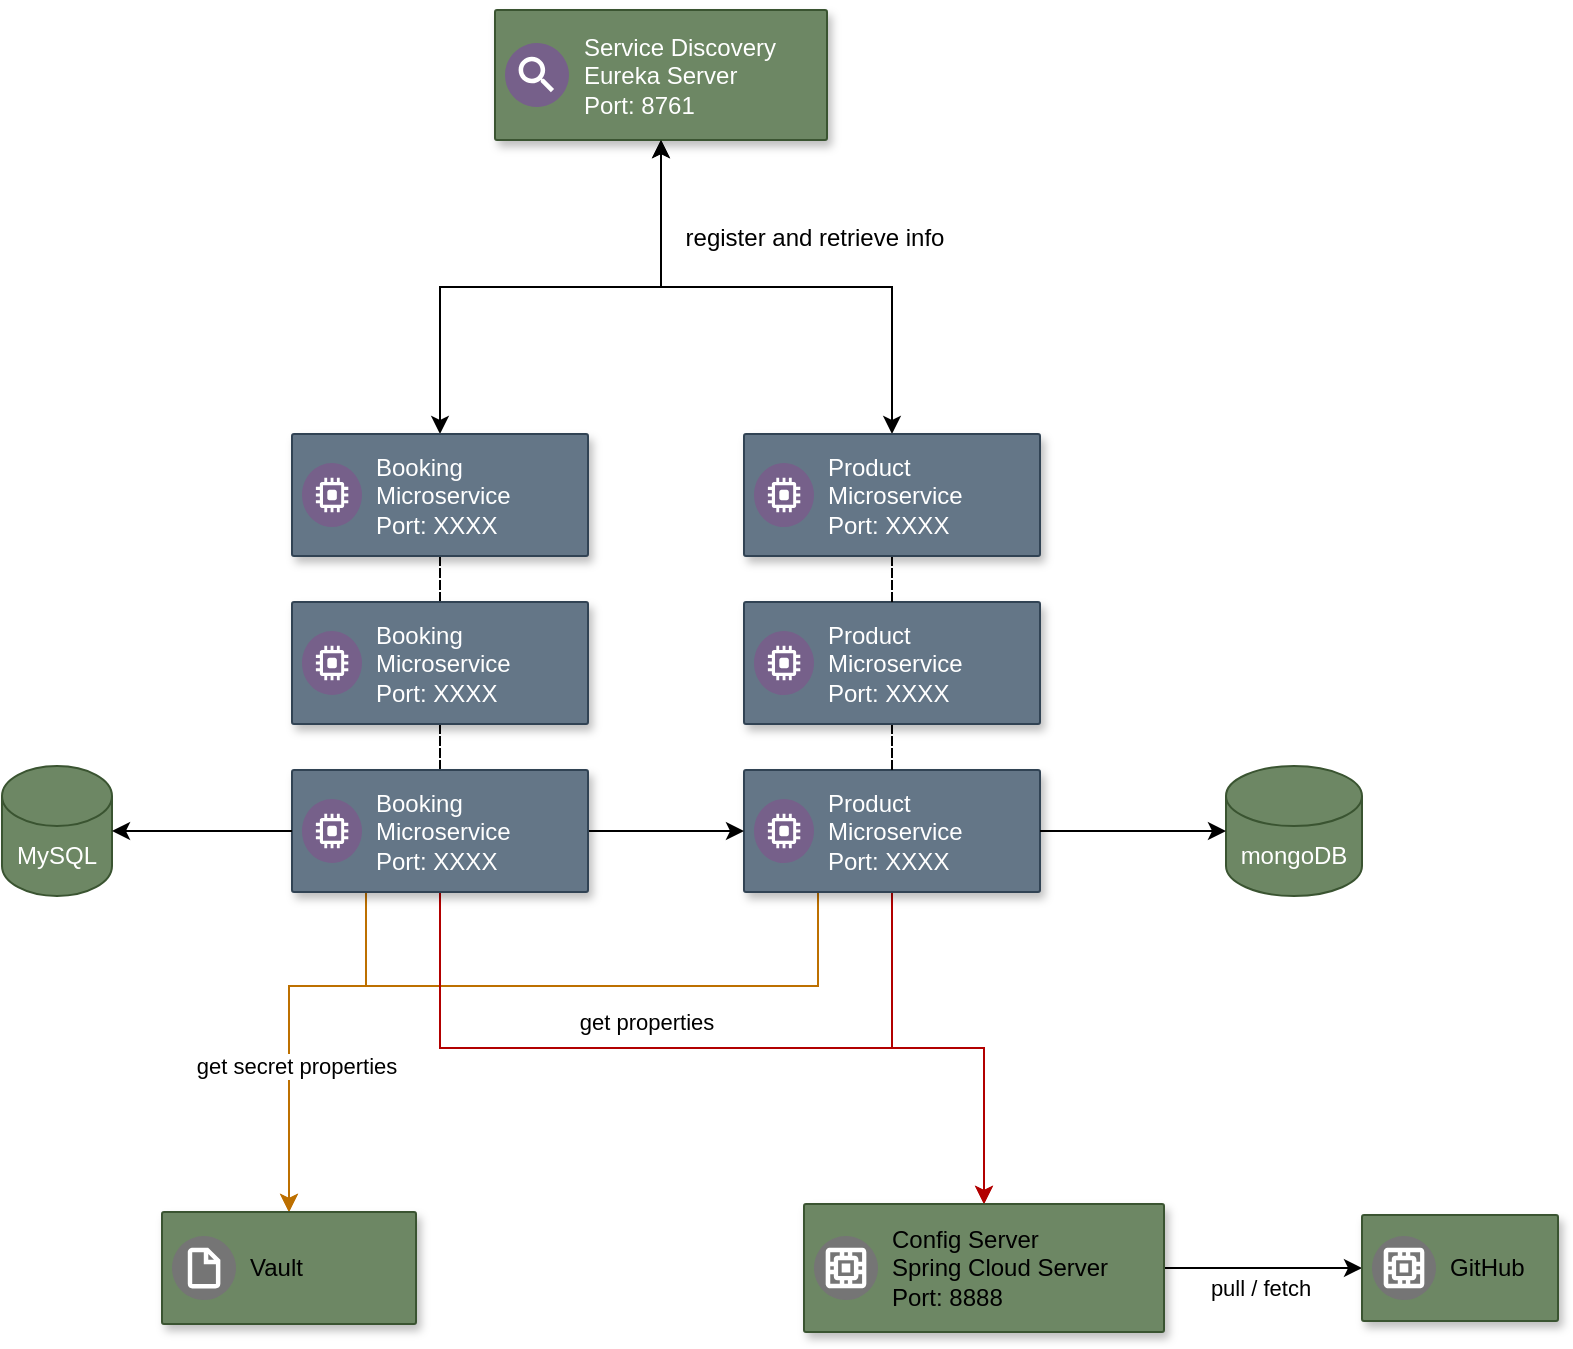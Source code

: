 <mxfile version="24.7.8" pages="2">
  <diagram name="Página-1" id="boh9xMR8GabRtBH2aX5Q">
    <mxGraphModel dx="1653" dy="997" grid="0" gridSize="10" guides="1" tooltips="1" connect="1" arrows="1" fold="1" page="0" pageScale="1" pageWidth="827" pageHeight="1169" math="0" shadow="0">
      <root>
        <mxCell id="0" />
        <mxCell id="1" parent="0" />
        <mxCell id="HiFFPttDV8a6uunUvFKZ-3" value="mongoDB" style="shape=cylinder3;whiteSpace=wrap;html=1;boundedLbl=1;backgroundOutline=1;size=15;fillColor=#6d8764;fontColor=#ffffff;strokeColor=#3A5431;" parent="1" vertex="1">
          <mxGeometry x="933" y="577" width="68" height="65" as="geometry" />
        </mxCell>
        <mxCell id="HiFFPttDV8a6uunUvFKZ-6" value="MySQL" style="shape=cylinder3;whiteSpace=wrap;html=1;boundedLbl=1;backgroundOutline=1;size=15;fillColor=#6d8764;fontColor=#ffffff;strokeColor=#3A5431;" parent="1" vertex="1">
          <mxGeometry x="321" y="577" width="55" height="65" as="geometry" />
        </mxCell>
        <mxCell id="VVC_tGmiHrRNAioSsS9k-8" style="edgeStyle=orthogonalEdgeStyle;rounded=0;orthogonalLoop=1;jettySize=auto;html=1;entryX=0.5;entryY=0;entryDx=0;entryDy=0;fillColor=#e51400;strokeColor=#B20000;" edge="1" parent="1" source="HiFFPttDV8a6uunUvFKZ-10" target="yWfMnHsUJ8-g2Fkjy2Jz-16">
          <mxGeometry relative="1" as="geometry" />
        </mxCell>
        <mxCell id="VVC_tGmiHrRNAioSsS9k-12" style="edgeStyle=orthogonalEdgeStyle;rounded=0;orthogonalLoop=1;jettySize=auto;html=1;entryX=0.5;entryY=0;entryDx=0;entryDy=0;exitX=0.25;exitY=1;exitDx=0;exitDy=0;fillColor=#f0a30a;strokeColor=#BD7000;" edge="1" parent="1" source="HiFFPttDV8a6uunUvFKZ-10" target="VVC_tGmiHrRNAioSsS9k-6">
          <mxGeometry relative="1" as="geometry">
            <Array as="points">
              <mxPoint x="729" y="687" />
              <mxPoint x="465" y="687" />
            </Array>
          </mxGeometry>
        </mxCell>
        <mxCell id="HiFFPttDV8a6uunUvFKZ-10" value="" style="strokeColor=#314354;shadow=1;strokeWidth=1;rounded=1;absoluteArcSize=1;arcSize=2;fillColor=#647687;fontColor=#ffffff;align=center;" parent="1" vertex="1">
          <mxGeometry x="692" y="579" width="148" height="61" as="geometry" />
        </mxCell>
        <mxCell id="HiFFPttDV8a6uunUvFKZ-11" value="Product&lt;br&gt;Microservice&lt;br&gt;Port: XXXX" style="sketch=0;dashed=0;connectable=0;html=1;fillColor=#76608a;strokeColor=#432D57;shape=mxgraph.gcp2.dedicated_game_server;part=1;labelPosition=right;verticalLabelPosition=middle;align=left;verticalAlign=middle;spacingLeft=5;fontSize=12;fontColor=#ffffff;" parent="HiFFPttDV8a6uunUvFKZ-10" vertex="1">
          <mxGeometry y="0.5" width="30" height="32" relative="1" as="geometry">
            <mxPoint x="5" y="-16" as="offset" />
          </mxGeometry>
        </mxCell>
        <mxCell id="HiFFPttDV8a6uunUvFKZ-14" style="edgeStyle=orthogonalEdgeStyle;rounded=0;orthogonalLoop=1;jettySize=auto;html=1;entryX=0;entryY=0.5;entryDx=0;entryDy=0;" parent="1" source="HiFFPttDV8a6uunUvFKZ-12" target="HiFFPttDV8a6uunUvFKZ-10" edge="1">
          <mxGeometry relative="1" as="geometry" />
        </mxCell>
        <mxCell id="yWfMnHsUJ8-g2Fkjy2Jz-10" style="edgeStyle=orthogonalEdgeStyle;rounded=0;orthogonalLoop=1;jettySize=auto;html=1;entryX=0.5;entryY=1;entryDx=0;entryDy=0;dashed=1;endArrow=none;endFill=0;" parent="1" source="HiFFPttDV8a6uunUvFKZ-12" target="yWfMnHsUJ8-g2Fkjy2Jz-1" edge="1">
          <mxGeometry relative="1" as="geometry" />
        </mxCell>
        <mxCell id="VVC_tGmiHrRNAioSsS9k-9" style="edgeStyle=orthogonalEdgeStyle;rounded=0;orthogonalLoop=1;jettySize=auto;html=1;entryX=0.5;entryY=0;entryDx=0;entryDy=0;fillColor=#e51400;strokeColor=#B20000;" edge="1" parent="1" source="HiFFPttDV8a6uunUvFKZ-12" target="yWfMnHsUJ8-g2Fkjy2Jz-16">
          <mxGeometry relative="1" as="geometry">
            <Array as="points">
              <mxPoint x="540" y="718" />
              <mxPoint x="812" y="718" />
            </Array>
          </mxGeometry>
        </mxCell>
        <mxCell id="VVC_tGmiHrRNAioSsS9k-10" value="get properties" style="edgeLabel;html=1;align=center;verticalAlign=middle;resizable=0;points=[];" vertex="1" connectable="0" parent="VVC_tGmiHrRNAioSsS9k-9">
          <mxGeometry x="-0.19" relative="1" as="geometry">
            <mxPoint x="7" y="-13" as="offset" />
          </mxGeometry>
        </mxCell>
        <mxCell id="VVC_tGmiHrRNAioSsS9k-14" style="edgeStyle=orthogonalEdgeStyle;rounded=0;orthogonalLoop=1;jettySize=auto;html=1;exitX=0.25;exitY=1;exitDx=0;exitDy=0;entryX=0.5;entryY=0;entryDx=0;entryDy=0;fillColor=#f0a30a;strokeColor=#BD7000;" edge="1" parent="1" source="HiFFPttDV8a6uunUvFKZ-12" target="VVC_tGmiHrRNAioSsS9k-6">
          <mxGeometry relative="1" as="geometry">
            <Array as="points">
              <mxPoint x="503" y="687" />
              <mxPoint x="465" y="687" />
            </Array>
          </mxGeometry>
        </mxCell>
        <mxCell id="VVC_tGmiHrRNAioSsS9k-15" value="get secret properties" style="edgeLabel;html=1;align=center;verticalAlign=middle;resizable=0;points=[];" vertex="1" connectable="0" parent="VVC_tGmiHrRNAioSsS9k-14">
          <mxGeometry x="0.258" y="3" relative="1" as="geometry">
            <mxPoint as="offset" />
          </mxGeometry>
        </mxCell>
        <mxCell id="HiFFPttDV8a6uunUvFKZ-12" value="" style="strokeColor=#314354;shadow=1;strokeWidth=1;rounded=1;absoluteArcSize=1;arcSize=2;fillColor=#647687;fontColor=#ffffff;align=center;" parent="1" vertex="1">
          <mxGeometry x="466" y="579" width="148" height="61" as="geometry" />
        </mxCell>
        <mxCell id="HiFFPttDV8a6uunUvFKZ-13" value="Booking&lt;br&gt;Microservice&lt;br&gt;Port: XXXX" style="sketch=0;dashed=0;connectable=0;html=1;fillColor=#76608a;strokeColor=#432D57;shape=mxgraph.gcp2.dedicated_game_server;part=1;labelPosition=right;verticalLabelPosition=middle;align=left;verticalAlign=middle;spacingLeft=5;fontSize=12;fontColor=#ffffff;" parent="HiFFPttDV8a6uunUvFKZ-12" vertex="1">
          <mxGeometry y="0.5" width="30" height="32" relative="1" as="geometry">
            <mxPoint x="5" y="-16" as="offset" />
          </mxGeometry>
        </mxCell>
        <mxCell id="yWfMnHsUJ8-g2Fkjy2Jz-13" style="edgeStyle=orthogonalEdgeStyle;rounded=0;orthogonalLoop=1;jettySize=auto;html=1;entryX=0.5;entryY=0;entryDx=0;entryDy=0;endArrow=none;endFill=0;dashed=1;" parent="1" source="HiFFPttDV8a6uunUvFKZ-18" target="HiFFPttDV8a6uunUvFKZ-10" edge="1">
          <mxGeometry relative="1" as="geometry" />
        </mxCell>
        <mxCell id="HiFFPttDV8a6uunUvFKZ-18" value="" style="strokeColor=#314354;shadow=1;strokeWidth=1;rounded=1;absoluteArcSize=1;arcSize=2;fillColor=#647687;fontColor=#ffffff;align=center;" parent="1" vertex="1">
          <mxGeometry x="692" y="495" width="148" height="61" as="geometry" />
        </mxCell>
        <mxCell id="HiFFPttDV8a6uunUvFKZ-19" value="Product&lt;br&gt;Microservice&lt;br&gt;Port: XXXX" style="sketch=0;dashed=0;connectable=0;html=1;fillColor=#76608a;strokeColor=#432D57;shape=mxgraph.gcp2.dedicated_game_server;part=1;labelPosition=right;verticalLabelPosition=middle;align=left;verticalAlign=middle;spacingLeft=5;fontSize=12;fontColor=#ffffff;" parent="HiFFPttDV8a6uunUvFKZ-18" vertex="1">
          <mxGeometry y="0.5" width="30" height="32" relative="1" as="geometry">
            <mxPoint x="5" y="-16" as="offset" />
          </mxGeometry>
        </mxCell>
        <mxCell id="yWfMnHsUJ8-g2Fkjy2Jz-8" style="edgeStyle=orthogonalEdgeStyle;rounded=0;orthogonalLoop=1;jettySize=auto;html=1;entryX=0.5;entryY=1;entryDx=0;entryDy=0;startArrow=classic;startFill=1;" parent="1" source="HiFFPttDV8a6uunUvFKZ-20" target="HiFFPttDV8a6uunUvFKZ-22" edge="1">
          <mxGeometry relative="1" as="geometry" />
        </mxCell>
        <mxCell id="yWfMnHsUJ8-g2Fkjy2Jz-12" style="edgeStyle=orthogonalEdgeStyle;rounded=0;orthogonalLoop=1;jettySize=auto;html=1;entryX=0.5;entryY=0;entryDx=0;entryDy=0;endArrow=none;endFill=0;dashed=1;" parent="1" source="HiFFPttDV8a6uunUvFKZ-20" target="HiFFPttDV8a6uunUvFKZ-18" edge="1">
          <mxGeometry relative="1" as="geometry" />
        </mxCell>
        <mxCell id="HiFFPttDV8a6uunUvFKZ-20" value="" style="strokeColor=#314354;shadow=1;strokeWidth=1;rounded=1;absoluteArcSize=1;arcSize=2;fillColor=#647687;fontColor=#ffffff;align=center;" parent="1" vertex="1">
          <mxGeometry x="692" y="411" width="148" height="61" as="geometry" />
        </mxCell>
        <mxCell id="HiFFPttDV8a6uunUvFKZ-21" value="Product&lt;br&gt;Microservice&lt;br&gt;Port: XXXX" style="sketch=0;dashed=0;connectable=0;html=1;fillColor=#76608a;strokeColor=#432D57;shape=mxgraph.gcp2.dedicated_game_server;part=1;labelPosition=right;verticalLabelPosition=middle;align=left;verticalAlign=middle;spacingLeft=5;fontSize=12;fontColor=#ffffff;" parent="HiFFPttDV8a6uunUvFKZ-20" vertex="1">
          <mxGeometry y="0.5" width="30" height="32" relative="1" as="geometry">
            <mxPoint x="5" y="-16" as="offset" />
          </mxGeometry>
        </mxCell>
        <mxCell id="HiFFPttDV8a6uunUvFKZ-22" value="" style="strokeColor=#3A5431;shadow=1;strokeWidth=1;rounded=1;absoluteArcSize=1;arcSize=2;fillColor=#6d8764;fontColor=#ffffff;verticalAlign=middle;labelPosition=center;verticalLabelPosition=middle;align=center;" parent="1" vertex="1">
          <mxGeometry x="567.5" y="199" width="166" height="65" as="geometry" />
        </mxCell>
        <mxCell id="HiFFPttDV8a6uunUvFKZ-23" value="Service Discovery&lt;br&gt;Eureka Server&lt;br&gt;Port: 8761" style="sketch=0;dashed=0;connectable=0;html=1;fillColor=#76608a;strokeColor=#432D57;shape=mxgraph.gcp2.service_discovery;part=1;labelPosition=right;verticalLabelPosition=middle;align=left;verticalAlign=middle;spacingLeft=5;fontSize=12;fontColor=#ffffff;" parent="HiFFPttDV8a6uunUvFKZ-22" vertex="1">
          <mxGeometry y="0.5" width="32" height="32" relative="1" as="geometry">
            <mxPoint x="5" y="-16" as="offset" />
          </mxGeometry>
        </mxCell>
        <mxCell id="yWfMnHsUJ8-g2Fkjy2Jz-11" style="edgeStyle=orthogonalEdgeStyle;rounded=0;orthogonalLoop=1;jettySize=auto;html=1;entryX=0.5;entryY=1;entryDx=0;entryDy=0;dashed=1;endArrow=none;endFill=0;" parent="1" source="yWfMnHsUJ8-g2Fkjy2Jz-1" target="yWfMnHsUJ8-g2Fkjy2Jz-5" edge="1">
          <mxGeometry relative="1" as="geometry" />
        </mxCell>
        <mxCell id="yWfMnHsUJ8-g2Fkjy2Jz-1" value="" style="strokeColor=#314354;shadow=1;strokeWidth=1;rounded=1;absoluteArcSize=1;arcSize=2;fillColor=#647687;fontColor=#ffffff;align=center;" parent="1" vertex="1">
          <mxGeometry x="466" y="495" width="148" height="61" as="geometry" />
        </mxCell>
        <mxCell id="yWfMnHsUJ8-g2Fkjy2Jz-2" value="Booking&lt;br&gt;Microservice&lt;br&gt;Port: XXXX" style="sketch=0;dashed=0;connectable=0;html=1;fillColor=#76608a;strokeColor=#432D57;shape=mxgraph.gcp2.dedicated_game_server;part=1;labelPosition=right;verticalLabelPosition=middle;align=left;verticalAlign=middle;spacingLeft=5;fontSize=12;fontColor=#ffffff;" parent="yWfMnHsUJ8-g2Fkjy2Jz-1" vertex="1">
          <mxGeometry y="0.5" width="30" height="32" relative="1" as="geometry">
            <mxPoint x="5" y="-16" as="offset" />
          </mxGeometry>
        </mxCell>
        <mxCell id="yWfMnHsUJ8-g2Fkjy2Jz-7" style="edgeStyle=orthogonalEdgeStyle;rounded=0;orthogonalLoop=1;jettySize=auto;html=1;entryX=0.5;entryY=1;entryDx=0;entryDy=0;startArrow=classic;startFill=1;" parent="1" source="yWfMnHsUJ8-g2Fkjy2Jz-5" target="HiFFPttDV8a6uunUvFKZ-22" edge="1">
          <mxGeometry relative="1" as="geometry" />
        </mxCell>
        <mxCell id="yWfMnHsUJ8-g2Fkjy2Jz-5" value="" style="strokeColor=#314354;shadow=1;strokeWidth=1;rounded=1;absoluteArcSize=1;arcSize=2;fillColor=#647687;fontColor=#ffffff;align=center;" parent="1" vertex="1">
          <mxGeometry x="466" y="411" width="148" height="61" as="geometry" />
        </mxCell>
        <mxCell id="yWfMnHsUJ8-g2Fkjy2Jz-6" value="Booking&lt;br&gt;Microservice&lt;br&gt;Port: XXXX" style="sketch=0;dashed=0;connectable=0;html=1;fillColor=#76608a;strokeColor=#432D57;shape=mxgraph.gcp2.dedicated_game_server;part=1;labelPosition=right;verticalLabelPosition=middle;align=left;verticalAlign=middle;spacingLeft=5;fontSize=12;fontColor=#ffffff;" parent="yWfMnHsUJ8-g2Fkjy2Jz-5" vertex="1">
          <mxGeometry y="0.5" width="30" height="32" relative="1" as="geometry">
            <mxPoint x="5" y="-16" as="offset" />
          </mxGeometry>
        </mxCell>
        <mxCell id="yWfMnHsUJ8-g2Fkjy2Jz-9" value="register and retrieve info" style="text;html=1;align=center;verticalAlign=middle;resizable=0;points=[];autosize=1;strokeColor=none;fillColor=none;" parent="1" vertex="1">
          <mxGeometry x="653" y="300" width="147" height="26" as="geometry" />
        </mxCell>
        <mxCell id="yWfMnHsUJ8-g2Fkjy2Jz-28" style="edgeStyle=orthogonalEdgeStyle;rounded=0;orthogonalLoop=1;jettySize=auto;html=1;entryX=0;entryY=0.5;entryDx=0;entryDy=0;" parent="1" source="yWfMnHsUJ8-g2Fkjy2Jz-16" target="yWfMnHsUJ8-g2Fkjy2Jz-22" edge="1">
          <mxGeometry relative="1" as="geometry" />
        </mxCell>
        <mxCell id="yWfMnHsUJ8-g2Fkjy2Jz-29" value="pull / fetch" style="edgeLabel;html=1;align=center;verticalAlign=middle;resizable=0;points=[];" parent="yWfMnHsUJ8-g2Fkjy2Jz-28" vertex="1" connectable="0">
          <mxGeometry x="-0.04" y="3" relative="1" as="geometry">
            <mxPoint y="13" as="offset" />
          </mxGeometry>
        </mxCell>
        <mxCell id="yWfMnHsUJ8-g2Fkjy2Jz-16" value="" style="strokeColor=#3A5431;shadow=1;strokeWidth=1;rounded=1;absoluteArcSize=1;arcSize=2;fillColor=#6d8764;fontColor=#ffffff;" parent="1" vertex="1">
          <mxGeometry x="722" y="796" width="180" height="64" as="geometry" />
        </mxCell>
        <mxCell id="yWfMnHsUJ8-g2Fkjy2Jz-17" value="Config Server&lt;br&gt;Spring Cloud Server&lt;br&gt;Port: 8888" style="sketch=0;dashed=0;connectable=0;html=1;fillColor=#757575;strokeColor=none;shape=mxgraph.gcp2.google_network_edge_cache;part=1;labelPosition=right;verticalLabelPosition=middle;align=left;verticalAlign=middle;spacingLeft=5;fontSize=12;" parent="yWfMnHsUJ8-g2Fkjy2Jz-16" vertex="1">
          <mxGeometry y="0.5" width="32" height="32" relative="1" as="geometry">
            <mxPoint x="5" y="-16" as="offset" />
          </mxGeometry>
        </mxCell>
        <mxCell id="yWfMnHsUJ8-g2Fkjy2Jz-22" value="" style="strokeColor=#3A5431;shadow=1;strokeWidth=1;rounded=1;absoluteArcSize=1;arcSize=2;fillColor=#6d8764;fontColor=#ffffff;" parent="1" vertex="1">
          <mxGeometry x="1001" y="801.5" width="98" height="53" as="geometry" />
        </mxCell>
        <mxCell id="yWfMnHsUJ8-g2Fkjy2Jz-23" value="GitHub" style="sketch=0;dashed=0;connectable=0;html=1;fillColor=#757575;strokeColor=none;shape=mxgraph.gcp2.google_network_edge_cache;part=1;labelPosition=right;verticalLabelPosition=middle;align=left;verticalAlign=middle;spacingLeft=5;fontSize=12;" parent="yWfMnHsUJ8-g2Fkjy2Jz-22" vertex="1">
          <mxGeometry y="0.5" width="32" height="32" relative="1" as="geometry">
            <mxPoint x="5" y="-16" as="offset" />
          </mxGeometry>
        </mxCell>
        <mxCell id="yWfMnHsUJ8-g2Fkjy2Jz-26" style="edgeStyle=orthogonalEdgeStyle;rounded=0;orthogonalLoop=1;jettySize=auto;html=1;entryX=1;entryY=0.5;entryDx=0;entryDy=0;entryPerimeter=0;" parent="1" source="HiFFPttDV8a6uunUvFKZ-12" target="HiFFPttDV8a6uunUvFKZ-6" edge="1">
          <mxGeometry relative="1" as="geometry" />
        </mxCell>
        <mxCell id="yWfMnHsUJ8-g2Fkjy2Jz-27" style="edgeStyle=orthogonalEdgeStyle;rounded=0;orthogonalLoop=1;jettySize=auto;html=1;entryX=0;entryY=0.5;entryDx=0;entryDy=0;entryPerimeter=0;" parent="1" source="HiFFPttDV8a6uunUvFKZ-10" target="HiFFPttDV8a6uunUvFKZ-3" edge="1">
          <mxGeometry relative="1" as="geometry" />
        </mxCell>
        <mxCell id="VVC_tGmiHrRNAioSsS9k-6" value="" style="strokeColor=#3A5431;shadow=1;strokeWidth=1;rounded=1;absoluteArcSize=1;arcSize=2;fillColor=#6d8764;fontColor=#ffffff;" vertex="1" parent="1">
          <mxGeometry x="401" y="800" width="127" height="56" as="geometry" />
        </mxCell>
        <mxCell id="VVC_tGmiHrRNAioSsS9k-7" value="Vault" style="sketch=0;dashed=0;connectable=0;html=1;fillColor=#757575;strokeColor=none;shape=mxgraph.gcp2.virtual_file_system;part=1;labelPosition=right;verticalLabelPosition=middle;align=left;verticalAlign=middle;spacingLeft=5;fontSize=12;" vertex="1" parent="VVC_tGmiHrRNAioSsS9k-6">
          <mxGeometry y="0.5" width="32" height="32" relative="1" as="geometry">
            <mxPoint x="5" y="-16" as="offset" />
          </mxGeometry>
        </mxCell>
      </root>
    </mxGraphModel>
  </diagram>
  <diagram id="Z74_pKsc-VbAnawIU8yl" name="Spring Cloud Eureka">
    <mxGraphModel dx="2055" dy="1196" grid="0" gridSize="10" guides="1" tooltips="1" connect="1" arrows="1" fold="1" page="0" pageScale="1" pageWidth="827" pageHeight="1169" math="0" shadow="0">
      <root>
        <mxCell id="0" />
        <mxCell id="1" parent="0" />
      </root>
    </mxGraphModel>
  </diagram>
</mxfile>
